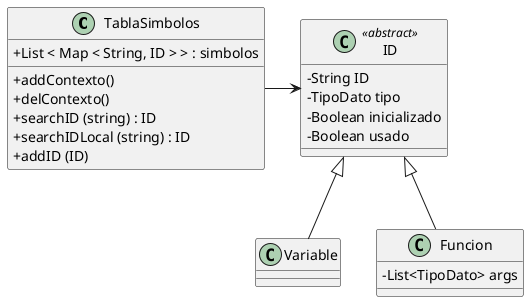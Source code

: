 @startuml tablaSimbolos

skinparam ClassAttributeIconSize 0

class TablaSimbolos{
    + List < Map < String, ID > > : simbolos
    + addContexto()
    + delContexto()
    + searchID (string) : ID
    + searchIDLocal (string) : ID
    + addID (ID)
}

class ID <<abstract>>{
    - String ID
    - TipoDato tipo
    - Boolean inicializado
    - Boolean usado
}

class Variable {
}

class Funcion {
    - List<TipoDato> args
}

TablaSimbolos -> ID
ID <|-- Variable
ID <|-- Funcion


@enduml